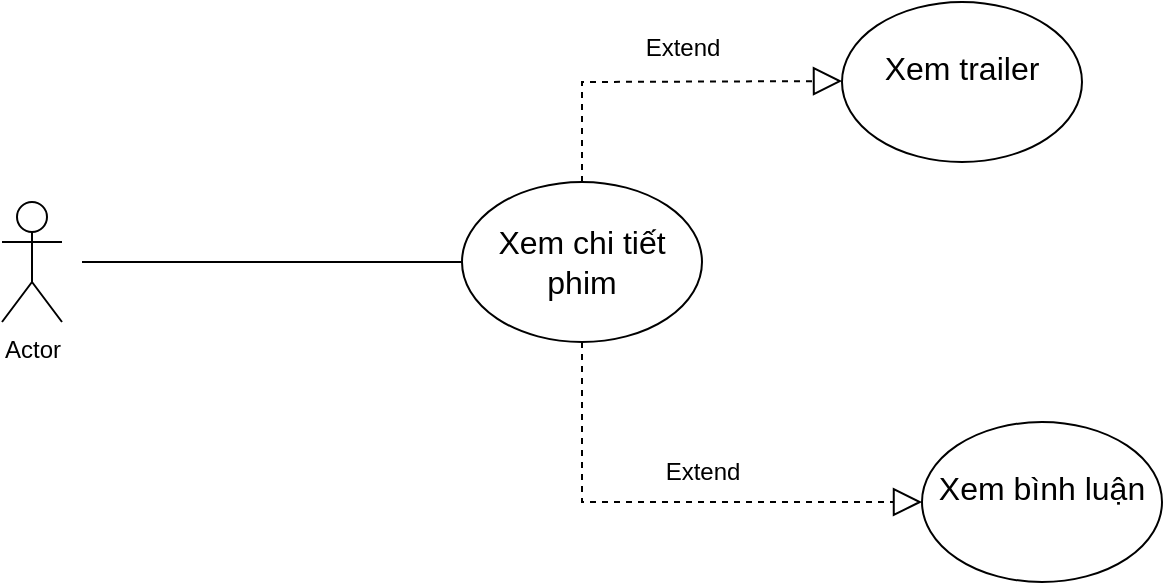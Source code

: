 <mxfile version="28.2.5" pages="10">
  <diagram name="extend" id="iRnw1aLGtc0zmCBaG4NB">
    <mxGraphModel dx="1426" dy="841" grid="1" gridSize="10" guides="1" tooltips="1" connect="1" arrows="1" fold="1" page="1" pageScale="1" pageWidth="850" pageHeight="1100" math="0" shadow="0">
      <root>
        <mxCell id="0" />
        <mxCell id="1" parent="0" />
        <mxCell id="k7YmrsLKyVXWcz4sVl_D-1" value="&lt;span style=&quot;font-family: Arial, sans-serif; font-size: 16px; text-align: start; white-space-collapse: preserve; background-color: rgb(255, 255, 255);&quot;&gt;Xem chi tiết phim&lt;/span&gt;" style="ellipse;whiteSpace=wrap;html=1;" parent="1" vertex="1">
          <mxGeometry x="370" y="320" width="120" height="80" as="geometry" />
        </mxCell>
        <mxCell id="k7YmrsLKyVXWcz4sVl_D-2" value="&#xa;&lt;span style=&quot;color: rgb(0, 0, 0); font-family: Arial, sans-serif; font-size: 16px; font-style: normal; font-variant-ligatures: normal; font-variant-caps: normal; font-weight: 400; letter-spacing: normal; orphans: 2; text-align: start; text-indent: 0px; text-transform: none; widows: 2; word-spacing: 0px; -webkit-text-stroke-width: 0px; white-space: pre-wrap; background-color: rgb(255, 255, 255); text-decoration-thickness: initial; text-decoration-style: initial; text-decoration-color: initial; display: inline !important; float: none;&quot;&gt;Xem trailer&lt;/span&gt;&#xa;&#xa;" style="ellipse;whiteSpace=wrap;html=1;" parent="1" vertex="1">
          <mxGeometry x="560" y="230" width="120" height="80" as="geometry" />
        </mxCell>
        <mxCell id="k7YmrsLKyVXWcz4sVl_D-3" value="&#xa;&lt;span style=&quot;color: rgb(0, 0, 0); font-family: Arial, sans-serif; font-size: 16px; font-style: normal; font-variant-ligatures: normal; font-variant-caps: normal; font-weight: 400; letter-spacing: normal; orphans: 2; text-align: start; text-indent: 0px; text-transform: none; widows: 2; word-spacing: 0px; -webkit-text-stroke-width: 0px; white-space: pre-wrap; background-color: rgb(255, 255, 255); text-decoration-thickness: initial; text-decoration-style: initial; text-decoration-color: initial; display: inline !important; float: none;&quot;&gt;Xem bình luận&lt;/span&gt;&#xa;&#xa;" style="ellipse;whiteSpace=wrap;html=1;" parent="1" vertex="1">
          <mxGeometry x="600" y="440" width="120" height="80" as="geometry" />
        </mxCell>
        <mxCell id="k7YmrsLKyVXWcz4sVl_D-4" value="" style="endArrow=block;dashed=1;endFill=0;endSize=12;html=1;rounded=0;exitX=0.5;exitY=0;exitDx=0;exitDy=0;entryX=0;entryY=0.494;entryDx=0;entryDy=0;entryPerimeter=0;" parent="1" source="k7YmrsLKyVXWcz4sVl_D-1" edge="1" target="k7YmrsLKyVXWcz4sVl_D-2">
          <mxGeometry width="160" relative="1" as="geometry">
            <mxPoint x="390" y="270" as="sourcePoint" />
            <mxPoint x="555" y="269.5" as="targetPoint" />
            <Array as="points">
              <mxPoint x="430" y="270" />
            </Array>
          </mxGeometry>
        </mxCell>
        <mxCell id="k7YmrsLKyVXWcz4sVl_D-5" value="" style="endArrow=block;dashed=1;endFill=0;endSize=12;html=1;rounded=0;exitX=0.5;exitY=1;exitDx=0;exitDy=0;entryX=0;entryY=0.5;entryDx=0;entryDy=0;" parent="1" source="k7YmrsLKyVXWcz4sVl_D-1" edge="1" target="k7YmrsLKyVXWcz4sVl_D-3">
          <mxGeometry width="160" relative="1" as="geometry">
            <mxPoint x="410" y="480" as="sourcePoint" />
            <mxPoint x="580" y="475" as="targetPoint" />
            <Array as="points">
              <mxPoint x="430" y="480" />
            </Array>
          </mxGeometry>
        </mxCell>
        <mxCell id="k7YmrsLKyVXWcz4sVl_D-6" value="Extend" style="text;html=1;align=center;verticalAlign=middle;resizable=0;points=[];autosize=1;strokeColor=none;fillColor=none;" parent="1" vertex="1">
          <mxGeometry x="450" y="238" width="60" height="30" as="geometry" />
        </mxCell>
        <mxCell id="k7YmrsLKyVXWcz4sVl_D-7" value="Extend" style="text;html=1;align=center;verticalAlign=middle;resizable=0;points=[];autosize=1;strokeColor=none;fillColor=none;" parent="1" vertex="1">
          <mxGeometry x="460" y="450" width="60" height="30" as="geometry" />
        </mxCell>
        <mxCell id="k7YmrsLKyVXWcz4sVl_D-8" value="Actor" style="shape=umlActor;verticalLabelPosition=bottom;verticalAlign=top;html=1;" parent="1" vertex="1">
          <mxGeometry x="140" y="330" width="30" height="60" as="geometry" />
        </mxCell>
        <mxCell id="k7YmrsLKyVXWcz4sVl_D-9" value="" style="line;strokeWidth=1;fillColor=none;align=left;verticalAlign=middle;spacingTop=-1;spacingLeft=3;spacingRight=3;rotatable=0;labelPosition=right;points=[];portConstraint=eastwest;strokeColor=inherit;" parent="1" vertex="1">
          <mxGeometry x="180" y="356" width="190" height="8" as="geometry" />
        </mxCell>
      </root>
    </mxGraphModel>
  </diagram>
  <diagram id="9_TWYf3HDA9CSpoEu7Hr" name="include">
    <mxGraphModel dx="1426" dy="841" grid="1" gridSize="10" guides="1" tooltips="1" connect="1" arrows="1" fold="1" page="1" pageScale="1" pageWidth="850" pageHeight="1100" math="0" shadow="0">
      <root>
        <mxCell id="0" />
        <mxCell id="1" parent="0" />
        <mxCell id="k7S5cgO5Rg6xZ7lDKse--1" value="&lt;span style=&quot;font-family: Arial, sans-serif; font-size: 16px; text-align: start; white-space-collapse: preserve; background-color: rgb(255, 255, 255);&quot;&gt;Đặt hàng&lt;/span&gt;" style="ellipse;whiteSpace=wrap;html=1;" parent="1" vertex="1">
          <mxGeometry x="370" y="300" width="120" height="80" as="geometry" />
        </mxCell>
        <mxCell id="k7S5cgO5Rg6xZ7lDKse--2" value="&#xa;&lt;span style=&quot;color: rgb(0, 0, 0); font-family: Arial, sans-serif; font-size: 16px; font-style: normal; font-variant-ligatures: normal; font-variant-caps: normal; font-weight: 400; letter-spacing: normal; orphans: 2; text-align: start; text-indent: 0px; text-transform: none; widows: 2; word-spacing: 0px; -webkit-text-stroke-width: 0px; white-space: pre-wrap; background-color: rgb(255, 255, 255); text-decoration-thickness: initial; text-decoration-style: initial; text-decoration-color: initial; display: inline !important; float: none;&quot;&gt;kiểm tra giỏ hàng&lt;/span&gt;&#xa;&#xa;" style="ellipse;whiteSpace=wrap;html=1;" parent="1" vertex="1">
          <mxGeometry x="600" y="190" width="120" height="80" as="geometry" />
        </mxCell>
        <mxCell id="k7S5cgO5Rg6xZ7lDKse--3" value="&lt;span style=&quot;font-family: Arial, sans-serif; font-size: 16px; text-align: start; white-space-collapse: preserve; background-color: rgb(255, 255, 255);&quot;&gt;tính phí vận chuyển&lt;/span&gt;" style="ellipse;whiteSpace=wrap;html=1;" parent="1" vertex="1">
          <mxGeometry x="610" y="430" width="120" height="80" as="geometry" />
        </mxCell>
        <mxCell id="k7S5cgO5Rg6xZ7lDKse--6" value="Actor" style="shape=umlActor;verticalLabelPosition=bottom;verticalAlign=top;html=1;" parent="1" vertex="1">
          <mxGeometry x="100" y="300" width="30" height="60" as="geometry" />
        </mxCell>
        <mxCell id="k7S5cgO5Rg6xZ7lDKse--7" value="" style="line;strokeWidth=1;fillColor=none;align=left;verticalAlign=middle;spacingTop=-1;spacingLeft=3;spacingRight=3;rotatable=0;labelPosition=right;points=[];portConstraint=eastwest;strokeColor=inherit;" parent="1" vertex="1">
          <mxGeometry x="150" y="336" width="220" height="8" as="geometry" />
        </mxCell>
        <mxCell id="KOYzyFwGbDq00extdXiK-1" value="Include" style="endArrow=open;endSize=12;dashed=1;html=1;rounded=0;entryX=0;entryY=0.5;entryDx=0;entryDy=0;" edge="1" parent="1" target="k7S5cgO5Rg6xZ7lDKse--3">
          <mxGeometry width="160" relative="1" as="geometry">
            <mxPoint x="430" y="380" as="sourcePoint" />
            <mxPoint x="590" y="380" as="targetPoint" />
            <Array as="points">
              <mxPoint x="430" y="470" />
            </Array>
          </mxGeometry>
        </mxCell>
        <mxCell id="KOYzyFwGbDq00extdXiK-2" value="Include" style="endArrow=open;endSize=12;dashed=1;html=1;rounded=0;entryX=0;entryY=0.5;entryDx=0;entryDy=0;exitX=0.417;exitY=0;exitDx=0;exitDy=0;exitPerimeter=0;" edge="1" parent="1" source="k7S5cgO5Rg6xZ7lDKse--1">
          <mxGeometry width="160" relative="1" as="geometry">
            <mxPoint x="390" y="280" as="sourcePoint" />
            <mxPoint x="600" y="230" as="targetPoint" />
            <Array as="points">
              <mxPoint x="420" y="230" />
            </Array>
          </mxGeometry>
        </mxCell>
      </root>
    </mxGraphModel>
  </diagram>
  <diagram id="Ep36IHS9FAwVf031sVdN" name="so sánh include và extend">
    <mxGraphModel dx="1426" dy="841" grid="1" gridSize="10" guides="1" tooltips="1" connect="1" arrows="1" fold="1" page="1" pageScale="1" pageWidth="850" pageHeight="1100" math="0" shadow="0">
      <root>
        <mxCell id="0" />
        <mxCell id="1" parent="0" />
        <mxCell id="qJY0DwdDs0lhrlAR3QBs-1" value="" style="shape=table;startSize=0;container=1;collapsible=0;childLayout=tableLayout;" vertex="1" parent="1">
          <mxGeometry x="130" y="220" width="580" height="390" as="geometry" />
        </mxCell>
        <mxCell id="qJY0DwdDs0lhrlAR3QBs-2" value="" style="shape=tableRow;horizontal=0;startSize=0;swimlaneHead=0;swimlaneBody=0;strokeColor=inherit;top=0;left=0;bottom=0;right=0;collapsible=0;dropTarget=0;fillColor=none;points=[[0,0.5],[1,0.5]];portConstraint=eastwest;" vertex="1" parent="qJY0DwdDs0lhrlAR3QBs-1">
          <mxGeometry width="580" height="78" as="geometry" />
        </mxCell>
        <mxCell id="qJY0DwdDs0lhrlAR3QBs-3" value="Usecase A" style="shape=partialRectangle;html=1;whiteSpace=wrap;connectable=0;strokeColor=inherit;overflow=hidden;fillColor=none;top=0;left=0;bottom=0;right=0;pointerEvents=1;" vertex="1" parent="qJY0DwdDs0lhrlAR3QBs-2">
          <mxGeometry width="146" height="78" as="geometry">
            <mxRectangle width="146" height="78" as="alternateBounds" />
          </mxGeometry>
        </mxCell>
        <mxCell id="qJY0DwdDs0lhrlAR3QBs-4" value="Usecase B" style="shape=partialRectangle;html=1;whiteSpace=wrap;connectable=0;strokeColor=inherit;overflow=hidden;fillColor=none;top=0;left=0;bottom=0;right=0;pointerEvents=1;" vertex="1" parent="qJY0DwdDs0lhrlAR3QBs-2">
          <mxGeometry x="146" width="144" height="78" as="geometry">
            <mxRectangle width="144" height="78" as="alternateBounds" />
          </mxGeometry>
        </mxCell>
        <mxCell id="qJY0DwdDs0lhrlAR3QBs-5" value="Mối quan hệ" style="shape=partialRectangle;html=1;whiteSpace=wrap;connectable=0;strokeColor=inherit;overflow=hidden;fillColor=none;top=0;left=0;bottom=0;right=0;pointerEvents=1;" vertex="1" parent="qJY0DwdDs0lhrlAR3QBs-2">
          <mxGeometry x="290" width="146" height="78" as="geometry">
            <mxRectangle width="146" height="78" as="alternateBounds" />
          </mxGeometry>
        </mxCell>
        <mxCell id="qJY0DwdDs0lhrlAR3QBs-6" value="Giải thích" style="shape=partialRectangle;html=1;whiteSpace=wrap;connectable=0;strokeColor=inherit;overflow=hidden;fillColor=none;top=0;left=0;bottom=0;right=0;pointerEvents=1;" vertex="1" parent="qJY0DwdDs0lhrlAR3QBs-2">
          <mxGeometry x="436" width="144" height="78" as="geometry">
            <mxRectangle width="144" height="78" as="alternateBounds" />
          </mxGeometry>
        </mxCell>
        <mxCell id="qJY0DwdDs0lhrlAR3QBs-7" value="" style="shape=tableRow;horizontal=0;startSize=0;swimlaneHead=0;swimlaneBody=0;strokeColor=inherit;top=0;left=0;bottom=0;right=0;collapsible=0;dropTarget=0;fillColor=none;points=[[0,0.5],[1,0.5]];portConstraint=eastwest;" vertex="1" parent="qJY0DwdDs0lhrlAR3QBs-1">
          <mxGeometry y="78" width="580" height="78" as="geometry" />
        </mxCell>
        <mxCell id="qJY0DwdDs0lhrlAR3QBs-8" value="Đặt hàng" style="shape=partialRectangle;html=1;whiteSpace=wrap;connectable=0;strokeColor=inherit;overflow=hidden;fillColor=none;top=0;left=0;bottom=0;right=0;pointerEvents=1;" vertex="1" parent="qJY0DwdDs0lhrlAR3QBs-7">
          <mxGeometry width="146" height="78" as="geometry">
            <mxRectangle width="146" height="78" as="alternateBounds" />
          </mxGeometry>
        </mxCell>
        <mxCell id="qJY0DwdDs0lhrlAR3QBs-9" value="&#xa;Kiểm tra giỏ hàng&#xa;&#xa;" style="shape=partialRectangle;html=1;whiteSpace=wrap;connectable=0;strokeColor=inherit;overflow=hidden;fillColor=none;top=0;left=0;bottom=0;right=0;pointerEvents=1;" vertex="1" parent="qJY0DwdDs0lhrlAR3QBs-7">
          <mxGeometry x="146" width="144" height="78" as="geometry">
            <mxRectangle width="144" height="78" as="alternateBounds" />
          </mxGeometry>
        </mxCell>
        <mxCell id="qJY0DwdDs0lhrlAR3QBs-10" value="include" style="shape=partialRectangle;html=1;whiteSpace=wrap;connectable=0;strokeColor=inherit;overflow=hidden;fillColor=none;top=0;left=0;bottom=0;right=0;pointerEvents=1;" vertex="1" parent="qJY0DwdDs0lhrlAR3QBs-7">
          <mxGeometry x="290" width="146" height="78" as="geometry">
            <mxRectangle width="146" height="78" as="alternateBounds" />
          </mxGeometry>
        </mxCell>
        <mxCell id="qJY0DwdDs0lhrlAR3QBs-11" value="Vì khi người dùng đặt hàng bắt buộc phải kiểm tra giỏ hàng để xác nhận xem mình đặt những gì" style="shape=partialRectangle;html=1;whiteSpace=wrap;connectable=0;strokeColor=inherit;overflow=hidden;fillColor=none;top=0;left=0;bottom=0;right=0;pointerEvents=1;" vertex="1" parent="qJY0DwdDs0lhrlAR3QBs-7">
          <mxGeometry x="436" width="144" height="78" as="geometry">
            <mxRectangle width="144" height="78" as="alternateBounds" />
          </mxGeometry>
        </mxCell>
        <mxCell id="qJY0DwdDs0lhrlAR3QBs-12" value="" style="shape=tableRow;horizontal=0;startSize=0;swimlaneHead=0;swimlaneBody=0;strokeColor=inherit;top=0;left=0;bottom=0;right=0;collapsible=0;dropTarget=0;fillColor=none;points=[[0,0.5],[1,0.5]];portConstraint=eastwest;" vertex="1" parent="qJY0DwdDs0lhrlAR3QBs-1">
          <mxGeometry y="156" width="580" height="78" as="geometry" />
        </mxCell>
        <mxCell id="qJY0DwdDs0lhrlAR3QBs-13" value="Đặt hàng" style="shape=partialRectangle;html=1;whiteSpace=wrap;connectable=0;strokeColor=inherit;overflow=hidden;fillColor=none;top=0;left=0;bottom=0;right=0;pointerEvents=1;" vertex="1" parent="qJY0DwdDs0lhrlAR3QBs-12">
          <mxGeometry width="146" height="78" as="geometry">
            <mxRectangle width="146" height="78" as="alternateBounds" />
          </mxGeometry>
        </mxCell>
        <mxCell id="qJY0DwdDs0lhrlAR3QBs-14" value="Đề xuất hóa đơn" style="shape=partialRectangle;html=1;whiteSpace=wrap;connectable=0;strokeColor=inherit;overflow=hidden;fillColor=none;top=0;left=0;bottom=0;right=0;pointerEvents=1;" vertex="1" parent="qJY0DwdDs0lhrlAR3QBs-12">
          <mxGeometry x="146" width="144" height="78" as="geometry">
            <mxRectangle width="144" height="78" as="alternateBounds" />
          </mxGeometry>
        </mxCell>
        <mxCell id="qJY0DwdDs0lhrlAR3QBs-15" value="extend" style="shape=partialRectangle;html=1;whiteSpace=wrap;connectable=0;strokeColor=inherit;overflow=hidden;fillColor=none;top=0;left=0;bottom=0;right=0;pointerEvents=1;" vertex="1" parent="qJY0DwdDs0lhrlAR3QBs-12">
          <mxGeometry x="290" width="146" height="78" as="geometry">
            <mxRectangle width="146" height="78" as="alternateBounds" />
          </mxGeometry>
        </mxCell>
        <mxCell id="qJY0DwdDs0lhrlAR3QBs-16" value="Khi đặt hàng người mua có thể đề xuất , xuất thêm hóa đơn" style="shape=partialRectangle;html=1;whiteSpace=wrap;connectable=0;strokeColor=inherit;overflow=hidden;fillColor=none;top=0;left=0;bottom=0;right=0;pointerEvents=1;" vertex="1" parent="qJY0DwdDs0lhrlAR3QBs-12">
          <mxGeometry x="436" width="144" height="78" as="geometry">
            <mxRectangle width="144" height="78" as="alternateBounds" />
          </mxGeometry>
        </mxCell>
        <mxCell id="qJY0DwdDs0lhrlAR3QBs-17" value="" style="shape=tableRow;horizontal=0;startSize=0;swimlaneHead=0;swimlaneBody=0;strokeColor=inherit;top=0;left=0;bottom=0;right=0;collapsible=0;dropTarget=0;fillColor=none;points=[[0,0.5],[1,0.5]];portConstraint=eastwest;" vertex="1" parent="qJY0DwdDs0lhrlAR3QBs-1">
          <mxGeometry y="234" width="580" height="78" as="geometry" />
        </mxCell>
        <mxCell id="qJY0DwdDs0lhrlAR3QBs-18" value="Kiểm tra giỏ hàng" style="shape=partialRectangle;html=1;whiteSpace=wrap;connectable=0;strokeColor=inherit;overflow=hidden;fillColor=none;top=0;left=0;bottom=0;right=0;pointerEvents=1;" vertex="1" parent="qJY0DwdDs0lhrlAR3QBs-17">
          <mxGeometry width="146" height="78" as="geometry">
            <mxRectangle width="146" height="78" as="alternateBounds" />
          </mxGeometry>
        </mxCell>
        <mxCell id="qJY0DwdDs0lhrlAR3QBs-19" value="Đặt hàng" style="shape=partialRectangle;html=1;whiteSpace=wrap;connectable=0;strokeColor=inherit;overflow=hidden;fillColor=none;top=0;left=0;bottom=0;right=0;pointerEvents=1;" vertex="1" parent="qJY0DwdDs0lhrlAR3QBs-17">
          <mxGeometry x="146" width="144" height="78" as="geometry">
            <mxRectangle width="144" height="78" as="alternateBounds" />
          </mxGeometry>
        </mxCell>
        <mxCell id="qJY0DwdDs0lhrlAR3QBs-20" value="extend" style="shape=partialRectangle;html=1;whiteSpace=wrap;connectable=0;strokeColor=inherit;overflow=hidden;fillColor=none;top=0;left=0;bottom=0;right=0;pointerEvents=1;" vertex="1" parent="qJY0DwdDs0lhrlAR3QBs-17">
          <mxGeometry x="290" width="146" height="78" as="geometry">
            <mxRectangle width="146" height="78" as="alternateBounds" />
          </mxGeometry>
        </mxCell>
        <mxCell id="qJY0DwdDs0lhrlAR3QBs-21" value="Khi kiểm tra giỏ hàng người dùng có thể chọn đặt nhiều món cùng lúc hoặc đặt từng món" style="shape=partialRectangle;html=1;whiteSpace=wrap;connectable=0;strokeColor=inherit;overflow=hidden;fillColor=none;top=0;left=0;bottom=0;right=0;pointerEvents=1;" vertex="1" parent="qJY0DwdDs0lhrlAR3QBs-17">
          <mxGeometry x="436" width="144" height="78" as="geometry">
            <mxRectangle width="144" height="78" as="alternateBounds" />
          </mxGeometry>
        </mxCell>
        <mxCell id="qJY0DwdDs0lhrlAR3QBs-22" value="" style="shape=tableRow;horizontal=0;startSize=0;swimlaneHead=0;swimlaneBody=0;strokeColor=inherit;top=0;left=0;bottom=0;right=0;collapsible=0;dropTarget=0;fillColor=none;points=[[0,0.5],[1,0.5]];portConstraint=eastwest;" vertex="1" parent="qJY0DwdDs0lhrlAR3QBs-1">
          <mxGeometry y="312" width="580" height="78" as="geometry" />
        </mxCell>
        <mxCell id="qJY0DwdDs0lhrlAR3QBs-23" value="Xem đánh giá" style="shape=partialRectangle;html=1;whiteSpace=wrap;connectable=0;strokeColor=inherit;overflow=hidden;fillColor=none;top=0;left=0;bottom=0;right=0;pointerEvents=1;" vertex="1" parent="qJY0DwdDs0lhrlAR3QBs-22">
          <mxGeometry width="146" height="78" as="geometry">
            <mxRectangle width="146" height="78" as="alternateBounds" />
          </mxGeometry>
        </mxCell>
        <mxCell id="qJY0DwdDs0lhrlAR3QBs-24" value="Đặt hàng" style="shape=partialRectangle;html=1;whiteSpace=wrap;connectable=0;strokeColor=inherit;overflow=hidden;fillColor=none;top=0;left=0;bottom=0;right=0;pointerEvents=1;" vertex="1" parent="qJY0DwdDs0lhrlAR3QBs-22">
          <mxGeometry x="146" width="144" height="78" as="geometry">
            <mxRectangle width="144" height="78" as="alternateBounds" />
          </mxGeometry>
        </mxCell>
        <mxCell id="qJY0DwdDs0lhrlAR3QBs-25" value="association" style="shape=partialRectangle;html=1;whiteSpace=wrap;connectable=0;strokeColor=inherit;overflow=hidden;fillColor=none;top=0;left=0;bottom=0;right=0;pointerEvents=1;" vertex="1" parent="qJY0DwdDs0lhrlAR3QBs-22">
          <mxGeometry x="290" width="146" height="78" as="geometry">
            <mxRectangle width="146" height="78" as="alternateBounds" />
          </mxGeometry>
        </mxCell>
        <mxCell id="qJY0DwdDs0lhrlAR3QBs-26" value="Người mua có thể xem đánh giá trước sản phẩm trước khi quyết định có mua hay không" style="shape=partialRectangle;html=1;whiteSpace=wrap;connectable=0;strokeColor=inherit;overflow=hidden;fillColor=none;top=0;left=0;bottom=0;right=0;pointerEvents=1;" vertex="1" parent="qJY0DwdDs0lhrlAR3QBs-22">
          <mxGeometry x="436" width="144" height="78" as="geometry">
            <mxRectangle width="144" height="78" as="alternateBounds" />
          </mxGeometry>
        </mxCell>
      </root>
    </mxGraphModel>
  </diagram>
  <diagram id="FHHVkGcr14mRvahfwaE9" name="Use Case Diagram cơ bản">
    <mxGraphModel dx="1426" dy="841" grid="1" gridSize="10" guides="1" tooltips="1" connect="1" arrows="1" fold="1" page="1" pageScale="1" pageWidth="850" pageHeight="1100" math="0" shadow="0">
      <root>
        <mxCell id="0" />
        <mxCell id="1" parent="0" />
        <mxCell id="qBvMd269XaoGlebqYSul-1" value="Nhân viên thư viện" style="shape=umlActor;verticalLabelPosition=bottom;verticalAlign=top;labelPosition=center;align=center;" parent="1" vertex="1">
          <mxGeometry x="120" y="215" width="30" height="60" as="geometry" />
        </mxCell>
        <mxCell id="qBvMd269XaoGlebqYSul-2" value="Độc giả" style="shape=umlActor;verticalLabelPosition=bottom;verticalAlign=top;html=1;" parent="1" vertex="1">
          <mxGeometry x="100" y="495" width="30" height="60" as="geometry" />
        </mxCell>
        <mxCell id="qBvMd269XaoGlebqYSul-4" value="Đăng nhập" style="ellipse;whiteSpace=wrap;html=1;" parent="1" vertex="1">
          <mxGeometry x="340" y="210" width="140" height="70" as="geometry" />
        </mxCell>
        <mxCell id="qBvMd269XaoGlebqYSul-5" value="Extend" style="endArrow=open;endSize=12;dashed=1;html=1;rounded=0;exitX=1;exitY=0.5;exitDx=0;exitDy=0;entryX=0;entryY=0.5;entryDx=0;entryDy=0;" parent="1" edge="1" target="qBvMd269XaoGlebqYSul-6" source="qBvMd269XaoGlebqYSul-4">
          <mxGeometry width="160" relative="1" as="geometry">
            <mxPoint x="500" y="245" as="sourcePoint" />
            <mxPoint x="660" y="245" as="targetPoint" />
          </mxGeometry>
        </mxCell>
        <mxCell id="qBvMd269XaoGlebqYSul-6" value="Tìm sách" style="ellipse;whiteSpace=wrap;html=1;" parent="1" vertex="1">
          <mxGeometry x="670" y="210" width="140" height="70" as="geometry" />
        </mxCell>
        <mxCell id="qBvMd269XaoGlebqYSul-8" value="Mượn sách" style="ellipse;whiteSpace=wrap;html=1;" parent="1" vertex="1">
          <mxGeometry x="340" y="490" width="140" height="70" as="geometry" />
        </mxCell>
        <mxCell id="qBvMd269XaoGlebqYSul-9" value="Trả sách" style="ellipse;whiteSpace=wrap;html=1;" parent="1" vertex="1">
          <mxGeometry x="670" y="485" width="140" height="70" as="geometry" />
        </mxCell>
        <mxCell id="ca0cCjif3hhZGvGWsf_p-2" value="Include" style="endArrow=open;endSize=12;dashed=1;html=1;rounded=0;entryX=0;entryY=0.5;entryDx=0;entryDy=0;" edge="1" parent="1" source="qBvMd269XaoGlebqYSul-8" target="qBvMd269XaoGlebqYSul-9">
          <mxGeometry width="160" relative="1" as="geometry">
            <mxPoint x="495" y="519.5" as="sourcePoint" />
            <mxPoint x="655" y="519.5" as="targetPoint" />
          </mxGeometry>
        </mxCell>
        <mxCell id="0FeMMXn6CCrqlnq_INzo-1" value="" style="endArrow=none;html=1;rounded=0;entryX=0;entryY=0.5;entryDx=0;entryDy=0;" edge="1" parent="1" source="qBvMd269XaoGlebqYSul-1" target="qBvMd269XaoGlebqYSul-4">
          <mxGeometry width="50" height="50" relative="1" as="geometry">
            <mxPoint x="170" y="250" as="sourcePoint" />
            <mxPoint x="220" y="200" as="targetPoint" />
          </mxGeometry>
        </mxCell>
        <mxCell id="0FeMMXn6CCrqlnq_INzo-2" value="" style="endArrow=none;html=1;rounded=0;exitX=0.733;exitY=0.7;exitDx=0;exitDy=0;exitPerimeter=0;entryX=0;entryY=0.5;entryDx=0;entryDy=0;" edge="1" parent="1" source="qBvMd269XaoGlebqYSul-2" target="qBvMd269XaoGlebqYSul-8">
          <mxGeometry width="50" height="50" relative="1" as="geometry">
            <mxPoint x="190" y="510" as="sourcePoint" />
            <mxPoint x="240" y="460" as="targetPoint" />
          </mxGeometry>
        </mxCell>
      </root>
    </mxGraphModel>
  </diagram>
  <diagram id="7Qu0RKOQG-EEASmR9jAZ" name="Xác định actor và use case">
    <mxGraphModel dx="1426" dy="841" grid="1" gridSize="10" guides="1" tooltips="1" connect="1" arrows="1" fold="1" page="1" pageScale="1" pageWidth="850" pageHeight="1100" math="0" shadow="0">
      <root>
        <mxCell id="0" />
        <mxCell id="1" parent="0" />
        <mxCell id="Q0h8_0La5W-0-x7qG4YM-1" value="" style="shape=table;startSize=0;container=1;collapsible=0;childLayout=tableLayout;" vertex="1" parent="1">
          <mxGeometry x="151" y="230" width="610" height="340" as="geometry" />
        </mxCell>
        <mxCell id="Q0h8_0La5W-0-x7qG4YM-2" value="" style="shape=tableRow;horizontal=0;startSize=0;swimlaneHead=0;swimlaneBody=0;strokeColor=inherit;top=0;left=0;bottom=0;right=0;collapsible=0;dropTarget=0;fillColor=none;points=[[0,0.5],[1,0.5]];portConstraint=eastwest;" vertex="1" parent="Q0h8_0La5W-0-x7qG4YM-1">
          <mxGeometry width="610" height="68" as="geometry" />
        </mxCell>
        <mxCell id="Q0h8_0La5W-0-x7qG4YM-3" value="Actor" style="shape=partialRectangle;html=1;whiteSpace=wrap;connectable=0;strokeColor=inherit;overflow=hidden;fillColor=none;top=0;left=0;bottom=0;right=0;pointerEvents=1;" vertex="1" parent="Q0h8_0La5W-0-x7qG4YM-2">
          <mxGeometry width="204" height="68" as="geometry">
            <mxRectangle width="204" height="68" as="alternateBounds" />
          </mxGeometry>
        </mxCell>
        <mxCell id="Q0h8_0La5W-0-x7qG4YM-4" value="Loại" style="shape=partialRectangle;html=1;whiteSpace=wrap;connectable=0;strokeColor=inherit;overflow=hidden;fillColor=none;top=0;left=0;bottom=0;right=0;pointerEvents=1;" vertex="1" parent="Q0h8_0La5W-0-x7qG4YM-2">
          <mxGeometry x="204" width="202" height="68" as="geometry">
            <mxRectangle width="202" height="68" as="alternateBounds" />
          </mxGeometry>
        </mxCell>
        <mxCell id="Q0h8_0La5W-0-x7qG4YM-5" value="Use case phục vụ" style="shape=partialRectangle;html=1;whiteSpace=wrap;connectable=0;strokeColor=inherit;overflow=hidden;fillColor=none;top=0;left=0;bottom=0;right=0;pointerEvents=1;" vertex="1" parent="Q0h8_0La5W-0-x7qG4YM-2">
          <mxGeometry x="406" width="204" height="68" as="geometry">
            <mxRectangle width="204" height="68" as="alternateBounds" />
          </mxGeometry>
        </mxCell>
        <mxCell id="Q0h8_0La5W-0-x7qG4YM-6" value="" style="shape=tableRow;horizontal=0;startSize=0;swimlaneHead=0;swimlaneBody=0;strokeColor=inherit;top=0;left=0;bottom=0;right=0;collapsible=0;dropTarget=0;fillColor=none;points=[[0,0.5],[1,0.5]];portConstraint=eastwest;" vertex="1" parent="Q0h8_0La5W-0-x7qG4YM-1">
          <mxGeometry y="68" width="610" height="68" as="geometry" />
        </mxCell>
        <mxCell id="Q0h8_0La5W-0-x7qG4YM-7" value="Người đặt" style="shape=partialRectangle;html=1;whiteSpace=wrap;connectable=0;strokeColor=inherit;overflow=hidden;fillColor=none;top=0;left=0;bottom=0;right=0;pointerEvents=1;" vertex="1" parent="Q0h8_0La5W-0-x7qG4YM-6">
          <mxGeometry width="204" height="68" as="geometry">
            <mxRectangle width="204" height="68" as="alternateBounds" />
          </mxGeometry>
        </mxCell>
        <mxCell id="Q0h8_0La5W-0-x7qG4YM-8" value="primary" style="shape=partialRectangle;html=1;whiteSpace=wrap;connectable=0;strokeColor=inherit;overflow=hidden;fillColor=none;top=0;left=0;bottom=0;right=0;pointerEvents=1;" vertex="1" parent="Q0h8_0La5W-0-x7qG4YM-6">
          <mxGeometry x="204" width="202" height="68" as="geometry">
            <mxRectangle width="202" height="68" as="alternateBounds" />
          </mxGeometry>
        </mxCell>
        <mxCell id="Q0h8_0La5W-0-x7qG4YM-9" value="Đặt đồ ăn" style="shape=partialRectangle;html=1;whiteSpace=wrap;connectable=0;strokeColor=inherit;overflow=hidden;fillColor=none;top=0;left=0;bottom=0;right=0;pointerEvents=1;" vertex="1" parent="Q0h8_0La5W-0-x7qG4YM-6">
          <mxGeometry x="406" width="204" height="68" as="geometry">
            <mxRectangle width="204" height="68" as="alternateBounds" />
          </mxGeometry>
        </mxCell>
        <mxCell id="Q0h8_0La5W-0-x7qG4YM-10" value="" style="shape=tableRow;horizontal=0;startSize=0;swimlaneHead=0;swimlaneBody=0;strokeColor=inherit;top=0;left=0;bottom=0;right=0;collapsible=0;dropTarget=0;fillColor=none;points=[[0,0.5],[1,0.5]];portConstraint=eastwest;" vertex="1" parent="Q0h8_0La5W-0-x7qG4YM-1">
          <mxGeometry y="136" width="610" height="68" as="geometry" />
        </mxCell>
        <mxCell id="Q0h8_0La5W-0-x7qG4YM-11" value="Shipper" style="shape=partialRectangle;html=1;whiteSpace=wrap;connectable=0;strokeColor=inherit;overflow=hidden;fillColor=none;top=0;left=0;bottom=0;right=0;pointerEvents=1;" vertex="1" parent="Q0h8_0La5W-0-x7qG4YM-10">
          <mxGeometry width="204" height="68" as="geometry">
            <mxRectangle width="204" height="68" as="alternateBounds" />
          </mxGeometry>
        </mxCell>
        <mxCell id="Q0h8_0La5W-0-x7qG4YM-12" value="secondary" style="shape=partialRectangle;html=1;whiteSpace=wrap;connectable=0;strokeColor=inherit;overflow=hidden;fillColor=none;top=0;left=0;bottom=0;right=0;pointerEvents=1;" vertex="1" parent="Q0h8_0La5W-0-x7qG4YM-10">
          <mxGeometry x="204" width="202" height="68" as="geometry">
            <mxRectangle width="202" height="68" as="alternateBounds" />
          </mxGeometry>
        </mxCell>
        <mxCell id="Q0h8_0La5W-0-x7qG4YM-13" value="Xác nhận đơn của khách, giao đơn của khách, cập nhật trạng thái giao hàng" style="shape=partialRectangle;html=1;whiteSpace=wrap;connectable=0;strokeColor=inherit;overflow=hidden;fillColor=none;top=0;left=0;bottom=0;right=0;pointerEvents=1;" vertex="1" parent="Q0h8_0La5W-0-x7qG4YM-10">
          <mxGeometry x="406" width="204" height="68" as="geometry">
            <mxRectangle width="204" height="68" as="alternateBounds" />
          </mxGeometry>
        </mxCell>
        <mxCell id="Q0h8_0La5W-0-x7qG4YM-14" value="" style="shape=tableRow;horizontal=0;startSize=0;swimlaneHead=0;swimlaneBody=0;strokeColor=inherit;top=0;left=0;bottom=0;right=0;collapsible=0;dropTarget=0;fillColor=none;points=[[0,0.5],[1,0.5]];portConstraint=eastwest;" vertex="1" parent="Q0h8_0La5W-0-x7qG4YM-1">
          <mxGeometry y="204" width="610" height="68" as="geometry" />
        </mxCell>
        <mxCell id="Q0h8_0La5W-0-x7qG4YM-15" value="Chủ tiệm" style="shape=partialRectangle;html=1;whiteSpace=wrap;connectable=0;strokeColor=inherit;overflow=hidden;fillColor=none;top=0;left=0;bottom=0;right=0;pointerEvents=1;" vertex="1" parent="Q0h8_0La5W-0-x7qG4YM-14">
          <mxGeometry width="204" height="68" as="geometry">
            <mxRectangle width="204" height="68" as="alternateBounds" />
          </mxGeometry>
        </mxCell>
        <mxCell id="Q0h8_0La5W-0-x7qG4YM-16" value="primary" style="shape=partialRectangle;html=1;whiteSpace=wrap;connectable=0;strokeColor=inherit;overflow=hidden;fillColor=none;top=0;left=0;bottom=0;right=0;pointerEvents=1;" vertex="1" parent="Q0h8_0La5W-0-x7qG4YM-14">
          <mxGeometry x="204" width="202" height="68" as="geometry">
            <mxRectangle width="202" height="68" as="alternateBounds" />
          </mxGeometry>
        </mxCell>
        <mxCell id="Q0h8_0La5W-0-x7qG4YM-17" value="Quản lý của cửa hàng, menu, nhận đơn của khách để giao cho bếp&amp;nbsp;" style="shape=partialRectangle;html=1;whiteSpace=wrap;connectable=0;strokeColor=inherit;overflow=hidden;fillColor=none;top=0;left=0;bottom=0;right=0;pointerEvents=1;" vertex="1" parent="Q0h8_0La5W-0-x7qG4YM-14">
          <mxGeometry x="406" width="204" height="68" as="geometry">
            <mxRectangle width="204" height="68" as="alternateBounds" />
          </mxGeometry>
        </mxCell>
        <mxCell id="Q0h8_0La5W-0-x7qG4YM-18" value="" style="shape=tableRow;horizontal=0;startSize=0;swimlaneHead=0;swimlaneBody=0;strokeColor=inherit;top=0;left=0;bottom=0;right=0;collapsible=0;dropTarget=0;fillColor=none;points=[[0,0.5],[1,0.5]];portConstraint=eastwest;" vertex="1" parent="Q0h8_0La5W-0-x7qG4YM-1">
          <mxGeometry y="272" width="610" height="68" as="geometry" />
        </mxCell>
        <mxCell id="Q0h8_0La5W-0-x7qG4YM-19" value="Đầu bếp" style="shape=partialRectangle;html=1;whiteSpace=wrap;connectable=0;strokeColor=inherit;overflow=hidden;fillColor=none;top=0;left=0;bottom=0;right=0;pointerEvents=1;" vertex="1" parent="Q0h8_0La5W-0-x7qG4YM-18">
          <mxGeometry width="204" height="68" as="geometry">
            <mxRectangle width="204" height="68" as="alternateBounds" />
          </mxGeometry>
        </mxCell>
        <mxCell id="Q0h8_0La5W-0-x7qG4YM-20" value="secondary" style="shape=partialRectangle;html=1;whiteSpace=wrap;connectable=0;strokeColor=inherit;overflow=hidden;fillColor=none;top=0;left=0;bottom=0;right=0;pointerEvents=1;" vertex="1" parent="Q0h8_0La5W-0-x7qG4YM-18">
          <mxGeometry x="204" width="202" height="68" as="geometry">
            <mxRectangle width="202" height="68" as="alternateBounds" />
          </mxGeometry>
        </mxCell>
        <mxCell id="Q0h8_0La5W-0-x7qG4YM-21" value="Nhận món ăn cần nấu , cập nhật trạng thái nấu ăn" style="shape=partialRectangle;html=1;whiteSpace=wrap;connectable=0;strokeColor=inherit;overflow=hidden;fillColor=none;top=0;left=0;bottom=0;right=0;pointerEvents=1;" vertex="1" parent="Q0h8_0La5W-0-x7qG4YM-18">
          <mxGeometry x="406" width="204" height="68" as="geometry">
            <mxRectangle width="204" height="68" as="alternateBounds" />
          </mxGeometry>
        </mxCell>
      </root>
    </mxGraphModel>
  </diagram>
  <diagram id="44lWRXpay7OkYF6mvdWB" name="Use Case Diagram cho app đặt xe">
    <mxGraphModel dx="1426" dy="841" grid="1" gridSize="10" guides="1" tooltips="1" connect="1" arrows="1" fold="1" page="1" pageScale="1" pageWidth="850" pageHeight="1100" math="0" shadow="0">
      <root>
        <mxCell id="0" />
        <mxCell id="1" parent="0" />
        <mxCell id="5y5cq179BPkpuLF8uLxp-4" value="Khách hàng" style="shape=umlActor;verticalLabelPosition=bottom;verticalAlign=top;html=1;" vertex="1" parent="1">
          <mxGeometry x="375" y="30" width="30" height="60" as="geometry" />
        </mxCell>
        <mxCell id="5y5cq179BPkpuLF8uLxp-5" value="Tài xế" style="shape=umlActor;verticalLabelPosition=bottom;verticalAlign=top;html=1;" vertex="1" parent="1">
          <mxGeometry x="100" y="100" width="30" height="60" as="geometry" />
        </mxCell>
        <mxCell id="5y5cq179BPkpuLF8uLxp-6" value="Hệ thống thanh toán" style="shape=umlActor;verticalLabelPosition=bottom;verticalAlign=top;html=1;" vertex="1" parent="1">
          <mxGeometry x="120" y="530" width="30" height="60" as="geometry" />
        </mxCell>
        <mxCell id="5y5cq179BPkpuLF8uLxp-7" value="Đặt xe" style="ellipse;whiteSpace=wrap;html=1;" vertex="1" parent="1">
          <mxGeometry x="320" y="270" width="140" height="70" as="geometry" />
        </mxCell>
        <mxCell id="5y5cq179BPkpuLF8uLxp-8" value="Xem vị trí tài xế" style="ellipse;whiteSpace=wrap;html=1;" vertex="1" parent="1">
          <mxGeometry x="45" y="300" width="140" height="70" as="geometry" />
        </mxCell>
        <mxCell id="5y5cq179BPkpuLF8uLxp-9" value="Thanh toán&amp;nbsp;" style="ellipse;whiteSpace=wrap;html=1;" vertex="1" parent="1">
          <mxGeometry x="320" y="500" width="140" height="70" as="geometry" />
        </mxCell>
        <mxCell id="5y5cq179BPkpuLF8uLxp-10" value="Nhận khuyến mãi" style="ellipse;whiteSpace=wrap;html=1;" vertex="1" parent="1">
          <mxGeometry x="320" y="690" width="140" height="70" as="geometry" />
        </mxCell>
        <mxCell id="5y5cq179BPkpuLF8uLxp-13" value="Extend" style="endArrow=open;endSize=12;dashed=1;html=1;rounded=0;exitX=0;exitY=0.5;exitDx=0;exitDy=0;entryX=1;entryY=0.5;entryDx=0;entryDy=0;" edge="1" parent="1" source="5y5cq179BPkpuLF8uLxp-7" target="5y5cq179BPkpuLF8uLxp-8">
          <mxGeometry width="160" relative="1" as="geometry">
            <mxPoint x="440" y="360" as="sourcePoint" />
            <mxPoint x="440" y="410" as="targetPoint" />
            <Array as="points">
              <mxPoint x="250" y="310" />
            </Array>
          </mxGeometry>
        </mxCell>
        <mxCell id="5y5cq179BPkpuLF8uLxp-16" value="Extend" style="endArrow=open;endSize=12;dashed=1;html=1;rounded=0;entryX=0.5;entryY=0;entryDx=0;entryDy=0;exitX=0.5;exitY=1;exitDx=0;exitDy=0;" edge="1" parent="1" source="5y5cq179BPkpuLF8uLxp-9" target="5y5cq179BPkpuLF8uLxp-10">
          <mxGeometry width="160" relative="1" as="geometry">
            <mxPoint x="680" y="350" as="sourcePoint" />
            <mxPoint x="840" y="350" as="targetPoint" />
          </mxGeometry>
        </mxCell>
        <mxCell id="IQNGt8CC5aAt3yAWcKmk-3" value="" style="endArrow=none;html=1;rounded=0;entryX=0;entryY=0.5;entryDx=0;entryDy=0;" edge="1" parent="1" source="5y5cq179BPkpuLF8uLxp-6" target="5y5cq179BPkpuLF8uLxp-9">
          <mxGeometry width="50" height="50" relative="1" as="geometry">
            <mxPoint x="210" y="490" as="sourcePoint" />
            <mxPoint x="260" y="440" as="targetPoint" />
          </mxGeometry>
        </mxCell>
        <mxCell id="IQNGt8CC5aAt3yAWcKmk-5" value="Include" style="endArrow=open;endSize=12;dashed=1;html=1;rounded=0;entryX=0.5;entryY=0;entryDx=0;entryDy=0;" edge="1" parent="1" target="5y5cq179BPkpuLF8uLxp-9">
          <mxGeometry width="160" relative="1" as="geometry">
            <mxPoint x="381" y="340" as="sourcePoint" />
            <mxPoint x="380" y="487" as="targetPoint" />
          </mxGeometry>
        </mxCell>
        <mxCell id="Fz98kCaN4N_3eww944-a-1" value="" style="endArrow=none;html=1;rounded=0;entryX=-0.021;entryY=0.414;entryDx=0;entryDy=0;entryPerimeter=0;exitX=0.5;exitY=0.5;exitDx=0;exitDy=0;exitPerimeter=0;" edge="1" parent="1" source="5y5cq179BPkpuLF8uLxp-6" target="5y5cq179BPkpuLF8uLxp-10">
          <mxGeometry width="50" height="50" relative="1" as="geometry">
            <mxPoint x="180" y="530" as="sourcePoint" />
            <mxPoint x="290" y="610" as="targetPoint" />
          </mxGeometry>
        </mxCell>
        <mxCell id="Fz98kCaN4N_3eww944-a-3" value="" style="endArrow=none;html=1;rounded=0;entryX=0.5;entryY=0;entryDx=0;entryDy=0;exitX=0.467;exitY=0.733;exitDx=0;exitDy=0;exitPerimeter=0;" edge="1" parent="1" source="5y5cq179BPkpuLF8uLxp-5" target="5y5cq179BPkpuLF8uLxp-8">
          <mxGeometry width="50" height="50" relative="1" as="geometry">
            <mxPoint x="120" y="190" as="sourcePoint" />
            <mxPoint x="240" y="140" as="targetPoint" />
          </mxGeometry>
        </mxCell>
        <mxCell id="Fz98kCaN4N_3eww944-a-4" value="" style="endArrow=none;html=1;rounded=0;entryX=0.5;entryY=0;entryDx=0;entryDy=0;" edge="1" parent="1" source="5y5cq179BPkpuLF8uLxp-4" target="5y5cq179BPkpuLF8uLxp-7">
          <mxGeometry width="50" height="50" relative="1" as="geometry">
            <mxPoint x="390" y="120" as="sourcePoint" />
            <mxPoint x="390" y="260" as="targetPoint" />
          </mxGeometry>
        </mxCell>
      </root>
    </mxGraphModel>
  </diagram>
  <diagram id="hCrLp8k2HFt5lFdi3PDW" name="Use Case cho app thực tế">
    <mxGraphModel dx="1426" dy="841" grid="1" gridSize="10" guides="1" tooltips="1" connect="1" arrows="1" fold="1" page="1" pageScale="1" pageWidth="850" pageHeight="1100" math="0" shadow="0">
      <root>
        <mxCell id="0" />
        <mxCell id="1" parent="0" />
        <mxCell id="tM3RAHMz-cq2Hn0nMulq-1" value="" style="rounded=0;whiteSpace=wrap;html=1;glass=0;strokeWidth=0;" vertex="1" parent="1">
          <mxGeometry x="160" y="40" width="470" height="660" as="geometry" />
        </mxCell>
        <mxCell id="LTMwjyTj8ZkPQ-ZN57wX-1" value="Tài xế" style="shape=umlActor;verticalLabelPosition=bottom;verticalAlign=top;html=1;outlineConnect=0;" vertex="1" parent="1">
          <mxGeometry x="730" y="140" width="30" height="60" as="geometry" />
        </mxCell>
        <mxCell id="LTMwjyTj8ZkPQ-ZN57wX-2" value="Hệ thống" style="shape=umlActor;verticalLabelPosition=bottom;verticalAlign=top;html=1;outlineConnect=0;" vertex="1" parent="1">
          <mxGeometry x="90" y="450" width="30" height="60" as="geometry" />
        </mxCell>
        <mxCell id="LTMwjyTj8ZkPQ-ZN57wX-3" value="Người dùng" style="shape=umlActor;verticalLabelPosition=bottom;verticalAlign=top;html=1;outlineConnect=0;" vertex="1" parent="1">
          <mxGeometry x="90" y="220" width="30" height="60" as="geometry" />
        </mxCell>
        <mxCell id="LTMwjyTj8ZkPQ-ZN57wX-5" value="Đặt xe" style="ellipse;whiteSpace=wrap;html=1;" vertex="1" parent="1">
          <mxGeometry x="250" y="200" width="120" height="80" as="geometry" />
        </mxCell>
        <mxCell id="LTMwjyTj8ZkPQ-ZN57wX-6" value="Thanh toán" style="ellipse;whiteSpace=wrap;html=1;" vertex="1" parent="1">
          <mxGeometry x="250" y="400" width="120" height="80" as="geometry" />
        </mxCell>
        <mxCell id="LTMwjyTj8ZkPQ-ZN57wX-7" value="Nhận khuyến mãi" style="ellipse;whiteSpace=wrap;html=1;" vertex="1" parent="1">
          <mxGeometry x="250" y="580" width="120" height="80" as="geometry" />
        </mxCell>
        <mxCell id="LTMwjyTj8ZkPQ-ZN57wX-8" value="Xem vị trí tài xế" style="ellipse;whiteSpace=wrap;html=1;" vertex="1" parent="1">
          <mxGeometry x="480" y="130" width="120" height="80" as="geometry" />
        </mxCell>
        <mxCell id="LTMwjyTj8ZkPQ-ZN57wX-9" value="Xem thông tin tài xế" style="ellipse;whiteSpace=wrap;html=1;" vertex="1" parent="1">
          <mxGeometry x="480" y="250" width="120" height="80" as="geometry" />
        </mxCell>
        <mxCell id="LTMwjyTj8ZkPQ-ZN57wX-10" value="" style="endArrow=none;html=1;rounded=0;entryX=0;entryY=0.5;entryDx=0;entryDy=0;" edge="1" parent="1" source="LTMwjyTj8ZkPQ-ZN57wX-3" target="LTMwjyTj8ZkPQ-ZN57wX-5">
          <mxGeometry width="50" height="50" relative="1" as="geometry">
            <mxPoint x="150" y="230" as="sourcePoint" />
            <mxPoint x="280" y="230" as="targetPoint" />
          </mxGeometry>
        </mxCell>
        <mxCell id="LTMwjyTj8ZkPQ-ZN57wX-11" value="Extend" style="endArrow=open;endSize=12;dashed=1;html=1;rounded=0;entryX=0;entryY=0.5;entryDx=0;entryDy=0;exitX=1;exitY=0;exitDx=0;exitDy=0;" edge="1" parent="1" source="LTMwjyTj8ZkPQ-ZN57wX-5" target="LTMwjyTj8ZkPQ-ZN57wX-8">
          <mxGeometry width="160" relative="1" as="geometry">
            <mxPoint x="300" y="130" as="sourcePoint" />
            <mxPoint x="460" y="130" as="targetPoint" />
          </mxGeometry>
        </mxCell>
        <mxCell id="LTMwjyTj8ZkPQ-ZN57wX-12" value="Extend" style="endArrow=open;endSize=12;dashed=1;html=1;rounded=0;entryX=0;entryY=0.5;entryDx=0;entryDy=0;" edge="1" parent="1" source="LTMwjyTj8ZkPQ-ZN57wX-5" target="LTMwjyTj8ZkPQ-ZN57wX-9">
          <mxGeometry width="160" relative="1" as="geometry">
            <mxPoint x="290" y="320" as="sourcePoint" />
            <mxPoint x="450" y="320" as="targetPoint" />
          </mxGeometry>
        </mxCell>
        <mxCell id="LTMwjyTj8ZkPQ-ZN57wX-13" value="Include" style="endArrow=open;endSize=12;dashed=1;html=1;rounded=0;entryX=0.5;entryY=0;entryDx=0;entryDy=0;exitX=0.5;exitY=1;exitDx=0;exitDy=0;" edge="1" parent="1" source="LTMwjyTj8ZkPQ-ZN57wX-5" target="LTMwjyTj8ZkPQ-ZN57wX-6">
          <mxGeometry width="160" relative="1" as="geometry">
            <mxPoint x="290" y="320" as="sourcePoint" />
            <mxPoint x="450" y="320" as="targetPoint" />
          </mxGeometry>
        </mxCell>
        <mxCell id="LTMwjyTj8ZkPQ-ZN57wX-14" value="Include" style="endArrow=open;endSize=12;dashed=1;html=1;rounded=0;exitX=0.5;exitY=1;exitDx=0;exitDy=0;entryX=0.5;entryY=0;entryDx=0;entryDy=0;" edge="1" parent="1" source="LTMwjyTj8ZkPQ-ZN57wX-6" target="LTMwjyTj8ZkPQ-ZN57wX-7">
          <mxGeometry width="160" relative="1" as="geometry">
            <mxPoint x="170" y="710" as="sourcePoint" />
            <mxPoint x="330" y="710" as="targetPoint" />
          </mxGeometry>
        </mxCell>
        <mxCell id="LTMwjyTj8ZkPQ-ZN57wX-15" value="" style="endArrow=none;html=1;rounded=0;exitX=1;exitY=0.5;exitDx=0;exitDy=0;" edge="1" parent="1" source="LTMwjyTj8ZkPQ-ZN57wX-8" target="LTMwjyTj8ZkPQ-ZN57wX-1">
          <mxGeometry width="50" height="50" relative="1" as="geometry">
            <mxPoint x="660" y="400" as="sourcePoint" />
            <mxPoint x="700" y="180" as="targetPoint" />
          </mxGeometry>
        </mxCell>
        <mxCell id="LTMwjyTj8ZkPQ-ZN57wX-16" value="" style="endArrow=none;html=1;rounded=0;exitX=1.025;exitY=0.4;exitDx=0;exitDy=0;exitPerimeter=0;" edge="1" parent="1" source="LTMwjyTj8ZkPQ-ZN57wX-9" target="LTMwjyTj8ZkPQ-ZN57wX-1">
          <mxGeometry width="50" height="50" relative="1" as="geometry">
            <mxPoint x="600" y="372" as="sourcePoint" />
            <mxPoint x="710" y="180" as="targetPoint" />
          </mxGeometry>
        </mxCell>
        <mxCell id="LTMwjyTj8ZkPQ-ZN57wX-17" value="" style="endArrow=none;html=1;rounded=0;entryX=0;entryY=0.5;entryDx=0;entryDy=0;" edge="1" parent="1" source="LTMwjyTj8ZkPQ-ZN57wX-2" target="LTMwjyTj8ZkPQ-ZN57wX-6">
          <mxGeometry width="50" height="50" relative="1" as="geometry">
            <mxPoint x="140" y="450" as="sourcePoint" />
            <mxPoint x="190" y="400" as="targetPoint" />
          </mxGeometry>
        </mxCell>
        <mxCell id="LTMwjyTj8ZkPQ-ZN57wX-18" value="" style="endArrow=none;html=1;rounded=0;exitX=0;exitY=0.5;exitDx=0;exitDy=0;" edge="1" parent="1" source="LTMwjyTj8ZkPQ-ZN57wX-7" target="LTMwjyTj8ZkPQ-ZN57wX-2">
          <mxGeometry width="50" height="50" relative="1" as="geometry">
            <mxPoint x="170" y="550" as="sourcePoint" />
            <mxPoint x="220" y="500" as="targetPoint" />
          </mxGeometry>
        </mxCell>
        <mxCell id="LTMwjyTj8ZkPQ-ZN57wX-19" value="&lt;font style=&quot;font-size: 20px;&quot;&gt;Grab System&lt;/font&gt;" style="text;html=1;align=center;verticalAlign=middle;whiteSpace=wrap;rounded=0;" vertex="1" parent="1">
          <mxGeometry x="190" y="60" width="360" height="70" as="geometry" />
        </mxCell>
      </root>
    </mxGraphModel>
  </diagram>
  <diagram id="pUDrlr3vaceC7p1mzDmX" name="Mô tả chi tiết 1 Use Case">
    <mxGraphModel dx="1426" dy="841" grid="1" gridSize="10" guides="1" tooltips="1" connect="1" arrows="1" fold="1" page="1" pageScale="1" pageWidth="850" pageHeight="1100" math="0" shadow="0">
      <root>
        <mxCell id="0" />
        <mxCell id="1" parent="0" />
        <mxCell id="hzlT9P8vulyOG15uqgfT-1" value="" style="shape=table;startSize=0;container=1;collapsible=0;childLayout=tableLayout;" vertex="1" parent="1">
          <mxGeometry x="70" y="270" width="710" height="580" as="geometry" />
        </mxCell>
        <mxCell id="hzlT9P8vulyOG15uqgfT-2" value="" style="shape=tableRow;horizontal=0;startSize=0;swimlaneHead=0;swimlaneBody=0;strokeColor=inherit;top=0;left=0;bottom=0;right=0;collapsible=0;dropTarget=0;fillColor=none;points=[[0,0.5],[1,0.5]];portConstraint=eastwest;" vertex="1" parent="hzlT9P8vulyOG15uqgfT-1">
          <mxGeometry width="710" height="116" as="geometry" />
        </mxCell>
        <mxCell id="hzlT9P8vulyOG15uqgfT-3" value="&#xa;&lt;strong style=&quot;box-sizing: border-box; margin: 0px; padding: 0px; font-weight: bolder; color: rgb(0, 0, 0); font-family: Arial, sans-serif; font-size: 14.667px; font-style: normal; font-variant-ligatures: normal; font-variant-caps: normal; letter-spacing: normal; orphans: 2; text-align: start; text-indent: 0px; text-transform: none; widows: 2; word-spacing: 0px; -webkit-text-stroke-width: 0px; white-space: pre-wrap; background-color: rgb(255, 255, 255); text-decoration-thickness: initial; text-decoration-style: initial; text-decoration-color: initial;&quot;&gt;Tên&lt;/strong&gt;&#xa;&#xa;" style="shape=partialRectangle;html=1;whiteSpace=wrap;connectable=0;strokeColor=inherit;overflow=hidden;fillColor=none;top=0;left=0;bottom=0;right=0;pointerEvents=1;" vertex="1" parent="hzlT9P8vulyOG15uqgfT-2">
          <mxGeometry width="355" height="116" as="geometry">
            <mxRectangle width="355" height="116" as="alternateBounds" />
          </mxGeometry>
        </mxCell>
        <mxCell id="hzlT9P8vulyOG15uqgfT-4" value="Đăng nhập" style="shape=partialRectangle;html=1;whiteSpace=wrap;connectable=0;strokeColor=inherit;overflow=hidden;fillColor=none;top=0;left=0;bottom=0;right=0;pointerEvents=1;" vertex="1" parent="hzlT9P8vulyOG15uqgfT-2">
          <mxGeometry x="355" width="355" height="116" as="geometry">
            <mxRectangle width="355" height="116" as="alternateBounds" />
          </mxGeometry>
        </mxCell>
        <mxCell id="hzlT9P8vulyOG15uqgfT-5" value="" style="shape=tableRow;horizontal=0;startSize=0;swimlaneHead=0;swimlaneBody=0;strokeColor=inherit;top=0;left=0;bottom=0;right=0;collapsible=0;dropTarget=0;fillColor=none;points=[[0,0.5],[1,0.5]];portConstraint=eastwest;" vertex="1" parent="hzlT9P8vulyOG15uqgfT-1">
          <mxGeometry y="116" width="710" height="116" as="geometry" />
        </mxCell>
        <mxCell id="hzlT9P8vulyOG15uqgfT-6" value="&#xa;&lt;strong style=&quot;box-sizing: border-box; margin: 0px; padding: 0px; font-weight: bolder; color: rgb(0, 0, 0); font-family: Arial, sans-serif; font-size: 16px; font-style: normal; font-variant-ligatures: normal; font-variant-caps: normal; letter-spacing: normal; orphans: 2; text-align: start; text-indent: 0px; text-transform: none; widows: 2; word-spacing: 0px; -webkit-text-stroke-width: 0px; white-space: pre-wrap; background-color: rgb(255, 255, 255); text-decoration-thickness: initial; text-decoration-style: initial; text-decoration-color: initial;&quot;&gt;Actor&lt;/strong&gt;&#xa;&#xa;" style="shape=partialRectangle;html=1;whiteSpace=wrap;connectable=0;strokeColor=inherit;overflow=hidden;fillColor=none;top=0;left=0;bottom=0;right=0;pointerEvents=1;" vertex="1" parent="hzlT9P8vulyOG15uqgfT-5">
          <mxGeometry width="355" height="116" as="geometry">
            <mxRectangle width="355" height="116" as="alternateBounds" />
          </mxGeometry>
        </mxCell>
        <mxCell id="hzlT9P8vulyOG15uqgfT-7" value="Người dùng, Hệ thống" style="shape=partialRectangle;html=1;whiteSpace=wrap;connectable=0;strokeColor=inherit;overflow=hidden;fillColor=none;top=0;left=0;bottom=0;right=0;pointerEvents=1;" vertex="1" parent="hzlT9P8vulyOG15uqgfT-5">
          <mxGeometry x="355" width="355" height="116" as="geometry">
            <mxRectangle width="355" height="116" as="alternateBounds" />
          </mxGeometry>
        </mxCell>
        <mxCell id="hzlT9P8vulyOG15uqgfT-8" value="" style="shape=tableRow;horizontal=0;startSize=0;swimlaneHead=0;swimlaneBody=0;strokeColor=inherit;top=0;left=0;bottom=0;right=0;collapsible=0;dropTarget=0;fillColor=none;points=[[0,0.5],[1,0.5]];portConstraint=eastwest;" vertex="1" parent="hzlT9P8vulyOG15uqgfT-1">
          <mxGeometry y="232" width="710" height="116" as="geometry" />
        </mxCell>
        <mxCell id="hzlT9P8vulyOG15uqgfT-9" value="&lt;span style=&quot;box-sizing: border-box; margin: 0px; padding: 0px; font-weight: bolder; font-family: Arial, sans-serif; font-size: 16px; text-align: start; white-space-collapse: preserve; background-color: rgb(255, 255, 255);&quot;&gt;Mục tiêu&lt;/span&gt;" style="shape=partialRectangle;html=1;whiteSpace=wrap;connectable=0;strokeColor=inherit;overflow=hidden;fillColor=none;top=0;left=0;bottom=0;right=0;pointerEvents=1;" vertex="1" parent="hzlT9P8vulyOG15uqgfT-8">
          <mxGeometry width="355" height="116" as="geometry">
            <mxRectangle width="355" height="116" as="alternateBounds" />
          </mxGeometry>
        </mxCell>
        <mxCell id="hzlT9P8vulyOG15uqgfT-10" value="Người dùng đăng nhập vào hệ thống để sử dụng" style="shape=partialRectangle;html=1;whiteSpace=wrap;connectable=0;strokeColor=inherit;overflow=hidden;fillColor=none;top=0;left=0;bottom=0;right=0;pointerEvents=1;" vertex="1" parent="hzlT9P8vulyOG15uqgfT-8">
          <mxGeometry x="355" width="355" height="116" as="geometry">
            <mxRectangle width="355" height="116" as="alternateBounds" />
          </mxGeometry>
        </mxCell>
        <mxCell id="hzlT9P8vulyOG15uqgfT-11" value="" style="shape=tableRow;horizontal=0;startSize=0;swimlaneHead=0;swimlaneBody=0;strokeColor=inherit;top=0;left=0;bottom=0;right=0;collapsible=0;dropTarget=0;fillColor=none;points=[[0,0.5],[1,0.5]];portConstraint=eastwest;" vertex="1" parent="hzlT9P8vulyOG15uqgfT-1">
          <mxGeometry y="348" width="710" height="116" as="geometry" />
        </mxCell>
        <mxCell id="hzlT9P8vulyOG15uqgfT-12" value="&lt;span style=&quot;box-sizing: border-box; margin: 0px; padding: 0px; font-weight: bolder; font-family: Arial, sans-serif; font-size: 16px; text-align: start; white-space-collapse: preserve; background-color: rgb(255, 255, 255);&quot;&gt;Luồng chính&lt;/span&gt;" style="shape=partialRectangle;html=1;whiteSpace=wrap;connectable=0;strokeColor=inherit;overflow=hidden;fillColor=none;top=0;left=0;bottom=0;right=0;pointerEvents=1;" vertex="1" parent="hzlT9P8vulyOG15uqgfT-11">
          <mxGeometry width="355" height="116" as="geometry">
            <mxRectangle width="355" height="116" as="alternateBounds" />
          </mxGeometry>
        </mxCell>
        <mxCell id="hzlT9P8vulyOG15uqgfT-13" value="1. Người dùng truy cập trang đăng nhập.&lt;br&gt;2. Hệ thống hiển thị giao diện nhập tên đăng nhập và mật khẩu.&lt;br&gt;3. Người dùng nhập thông tin và nhấn nút “Đăng nhập”.&lt;div&gt;4. Hệ thống kiểm tra thông tin.&lt;br&gt;5. Nếu hợp lệ, hệ thống cho phép truy cập vào trang chủ.&lt;/div&gt;" style="shape=partialRectangle;html=1;whiteSpace=wrap;connectable=0;strokeColor=inherit;overflow=hidden;fillColor=none;top=0;left=0;bottom=0;right=0;pointerEvents=1;align=left;" vertex="1" parent="hzlT9P8vulyOG15uqgfT-11">
          <mxGeometry x="355" width="355" height="116" as="geometry">
            <mxRectangle width="355" height="116" as="alternateBounds" />
          </mxGeometry>
        </mxCell>
        <mxCell id="hzlT9P8vulyOG15uqgfT-14" value="" style="shape=tableRow;horizontal=0;startSize=0;swimlaneHead=0;swimlaneBody=0;strokeColor=inherit;top=0;left=0;bottom=0;right=0;collapsible=0;dropTarget=0;fillColor=none;points=[[0,0.5],[1,0.5]];portConstraint=eastwest;" vertex="1" parent="hzlT9P8vulyOG15uqgfT-1">
          <mxGeometry y="464" width="710" height="116" as="geometry" />
        </mxCell>
        <mxCell id="hzlT9P8vulyOG15uqgfT-15" value="&lt;span style=&quot;box-sizing: border-box; margin: 0px; padding: 0px; font-weight: bolder; font-family: Arial, sans-serif; font-size: 16px; text-align: start; white-space-collapse: preserve; background-color: rgb(255, 255, 255);&quot;&gt;Luồng lỗi (nếu có)&lt;/span&gt;" style="shape=partialRectangle;html=1;whiteSpace=wrap;connectable=0;strokeColor=inherit;overflow=hidden;fillColor=none;top=0;left=0;bottom=0;right=0;pointerEvents=1;" vertex="1" parent="hzlT9P8vulyOG15uqgfT-14">
          <mxGeometry width="355" height="116" as="geometry">
            <mxRectangle width="355" height="116" as="alternateBounds" />
          </mxGeometry>
        </mxCell>
        <mxCell id="hzlT9P8vulyOG15uqgfT-16" value="&lt;strong data-end=&quot;1105&quot; data-start=&quot;1097&quot;&gt;TH1:&lt;/strong&gt; Tên đăng nhập hoặc mật khẩu sai → Hệ thống thông báo lỗi “Sai thông tin đăng nhập”.&lt;br&gt;&lt;strong data-end=&quot;1201&quot; data-start=&quot;1193&quot;&gt;TH2:&lt;/strong&gt; Tài khoản bị khóa hoặc chưa kích hoạt → Hệ thống hiển thị thông báo tương ứng.&lt;br&gt;&lt;strong data-end=&quot;1292&quot; data-start=&quot;1284&quot;&gt;TH3:&lt;/strong&gt; Lỗi kết nối máy chủ → Hệ thống báo “Không thể kết nối, vui lòng thử lại sau”." style="shape=partialRectangle;html=1;whiteSpace=wrap;connectable=0;strokeColor=inherit;overflow=hidden;fillColor=none;top=0;left=0;bottom=0;right=0;pointerEvents=1;align=left;" vertex="1" parent="hzlT9P8vulyOG15uqgfT-14">
          <mxGeometry x="355" width="355" height="116" as="geometry">
            <mxRectangle width="355" height="116" as="alternateBounds" />
          </mxGeometry>
        </mxCell>
      </root>
    </mxGraphModel>
  </diagram>
  <diagram id="-Q4P-HfIVzV5CUiE5CqW" name=" Phân tích mối quan hệ trong sơ đồ Use Case">
    <mxGraphModel dx="1426" dy="841" grid="1" gridSize="10" guides="1" tooltips="1" connect="1" arrows="1" fold="1" page="1" pageScale="1" pageWidth="850" pageHeight="1100" math="0" shadow="0">
      <root>
        <mxCell id="0" />
        <mxCell id="1" parent="0" />
        <mxCell id="gn33DLdvjRqBgv0fEtrg-1" value="Đăng nhập" style="ellipse;whiteSpace=wrap;html=1;" vertex="1" parent="1">
          <mxGeometry x="220" y="230" width="120" height="80" as="geometry" />
        </mxCell>
        <mxCell id="gn33DLdvjRqBgv0fEtrg-2" value="Kiểm tra lịch học" style="ellipse;whiteSpace=wrap;html=1;" vertex="1" parent="1">
          <mxGeometry x="280" y="460" width="120" height="80" as="geometry" />
        </mxCell>
        <mxCell id="gn33DLdvjRqBgv0fEtrg-3" value="Đăng ký môn học" style="ellipse;whiteSpace=wrap;html=1;" vertex="1" parent="1">
          <mxGeometry x="470" y="250" width="120" height="80" as="geometry" />
        </mxCell>
        <mxCell id="gn33DLdvjRqBgv0fEtrg-4" value="&lt;font face=&quot;Arial, sans-serif&quot;&gt;Xem môn học trùng giờ ( nếu có)&lt;/font&gt;" style="ellipse;whiteSpace=wrap;html=1;" vertex="1" parent="1">
          <mxGeometry x="600" y="490" width="120" height="80" as="geometry" />
        </mxCell>
        <mxCell id="gn33DLdvjRqBgv0fEtrg-5" value="Xác nhận đăng ký" style="ellipse;whiteSpace=wrap;html=1;" vertex="1" parent="1">
          <mxGeometry x="710" y="280" width="120" height="80" as="geometry" />
        </mxCell>
        <mxCell id="gn33DLdvjRqBgv0fEtrg-6" value="Sinh viên" style="shape=umlActor;verticalLabelPosition=bottom;verticalAlign=top;html=1;outlineConnect=0;" vertex="1" parent="1">
          <mxGeometry x="70" y="240" width="30" height="60" as="geometry" />
        </mxCell>
        <mxCell id="gn33DLdvjRqBgv0fEtrg-7" value="" style="endArrow=none;html=1;rounded=0;entryX=0;entryY=0.5;entryDx=0;entryDy=0;" edge="1" parent="1" source="gn33DLdvjRqBgv0fEtrg-6" target="gn33DLdvjRqBgv0fEtrg-1">
          <mxGeometry width="50" height="50" relative="1" as="geometry">
            <mxPoint x="130" y="290" as="sourcePoint" />
            <mxPoint x="180" y="240" as="targetPoint" />
          </mxGeometry>
        </mxCell>
        <mxCell id="gn33DLdvjRqBgv0fEtrg-8" value="Include" style="endArrow=open;endSize=12;dashed=1;html=1;rounded=0;exitX=0.992;exitY=0.588;exitDx=0;exitDy=0;exitPerimeter=0;entryX=0;entryY=0.5;entryDx=0;entryDy=0;" edge="1" parent="1" source="gn33DLdvjRqBgv0fEtrg-3" target="gn33DLdvjRqBgv0fEtrg-5">
          <mxGeometry x="-0.008" width="160" relative="1" as="geometry">
            <mxPoint x="590" y="310" as="sourcePoint" />
            <mxPoint x="730" y="217" as="targetPoint" />
            <mxPoint as="offset" />
          </mxGeometry>
        </mxCell>
        <mxCell id="gn33DLdvjRqBgv0fEtrg-9" value="Include" style="endArrow=open;endSize=12;dashed=1;html=1;rounded=0;exitX=1;exitY=0.5;exitDx=0;exitDy=0;entryX=0;entryY=0.5;entryDx=0;entryDy=0;" edge="1" parent="1" source="gn33DLdvjRqBgv0fEtrg-2" target="gn33DLdvjRqBgv0fEtrg-4">
          <mxGeometry width="160" relative="1" as="geometry">
            <mxPoint x="480" y="590" as="sourcePoint" />
            <mxPoint x="640" y="590" as="targetPoint" />
          </mxGeometry>
        </mxCell>
        <mxCell id="gn33DLdvjRqBgv0fEtrg-10" value="Extend" style="endArrow=open;endSize=12;dashed=1;html=1;rounded=0;exitX=1;exitY=0.5;exitDx=0;exitDy=0;entryX=0;entryY=0.375;entryDx=0;entryDy=0;entryPerimeter=0;" edge="1" parent="1" source="gn33DLdvjRqBgv0fEtrg-1" target="gn33DLdvjRqBgv0fEtrg-3">
          <mxGeometry width="160" relative="1" as="geometry">
            <mxPoint x="360" y="320" as="sourcePoint" />
            <mxPoint x="520" y="320" as="targetPoint" />
          </mxGeometry>
        </mxCell>
        <mxCell id="gn33DLdvjRqBgv0fEtrg-11" value="Extend" style="endArrow=open;endSize=12;dashed=1;html=1;rounded=0;exitX=0.5;exitY=1;exitDx=0;exitDy=0;entryX=0.333;entryY=0;entryDx=0;entryDy=0;entryPerimeter=0;" edge="1" parent="1" source="gn33DLdvjRqBgv0fEtrg-1" target="gn33DLdvjRqBgv0fEtrg-2">
          <mxGeometry width="160" relative="1" as="geometry">
            <mxPoint x="280" y="350" as="sourcePoint" />
            <mxPoint x="440" y="350" as="targetPoint" />
          </mxGeometry>
        </mxCell>
      </root>
    </mxGraphModel>
  </diagram>
  <diagram id="EPERXQwha6L-ZhaO81nV" name="Thiết kế Use Case Diagram hoàn chỉnh cho đề tài">
    <mxGraphModel dx="1426" dy="841" grid="1" gridSize="10" guides="1" tooltips="1" connect="1" arrows="1" fold="1" page="1" pageScale="1" pageWidth="850" pageHeight="1100" math="0" shadow="0">
      <root>
        <mxCell id="0" />
        <mxCell id="1" parent="0" />
        <mxCell id="Js9wD42vT1ML42D_J1x8-21" value="" style="rounded=0;whiteSpace=wrap;html=1;" vertex="1" parent="1">
          <mxGeometry x="270" y="30" width="560" height="1040" as="geometry" />
        </mxCell>
        <mxCell id="Js9wD42vT1ML42D_J1x8-1" value="Giảng viên" style="shape=umlActor;verticalLabelPosition=bottom;verticalAlign=top;html=1;" vertex="1" parent="1">
          <mxGeometry x="140" y="460" width="30" height="60" as="geometry" />
        </mxCell>
        <mxCell id="Js9wD42vT1ML42D_J1x8-2" value="Học viên" style="shape=umlActor;verticalLabelPosition=bottom;verticalAlign=top;html=1;" vertex="1" parent="1">
          <mxGeometry x="140" y="220" width="30" height="60" as="geometry" />
        </mxCell>
        <mxCell id="Js9wD42vT1ML42D_J1x8-3" value="Quản trị" style="shape=umlActor;verticalLabelPosition=bottom;verticalAlign=top;html=1;" vertex="1" parent="1">
          <mxGeometry x="140" y="640" width="30" height="60" as="geometry" />
        </mxCell>
        <mxCell id="Js9wD42vT1ML42D_J1x8-8" value="Đăng ký học" style="ellipse;whiteSpace=wrap;html=1;" vertex="1" parent="1">
          <mxGeometry x="360" y="110" width="140" height="70" as="geometry" />
        </mxCell>
        <mxCell id="Js9wD42vT1ML42D_J1x8-9" value="Chấm bài&amp;nbsp;" style="ellipse;whiteSpace=wrap;html=1;" vertex="1" parent="1">
          <mxGeometry x="370" y="410" width="140" height="70" as="geometry" />
        </mxCell>
        <mxCell id="Js9wD42vT1ML42D_J1x8-10" value="Xem điểm" style="ellipse;whiteSpace=wrap;html=1;" vertex="1" parent="1">
          <mxGeometry x="370" y="310" width="140" height="70" as="geometry" />
        </mxCell>
        <mxCell id="Js9wD42vT1ML42D_J1x8-11" value="Học online" style="ellipse;whiteSpace=wrap;html=1;" vertex="1" parent="1">
          <mxGeometry x="370" y="210" width="140" height="70" as="geometry" />
        </mxCell>
        <mxCell id="Js9wD42vT1ML42D_J1x8-12" value="" style="endArrow=none;html=1;rounded=0;entryX=0;entryY=0.5;entryDx=0;entryDy=0;" edge="1" parent="1" source="Js9wD42vT1ML42D_J1x8-2" target="Js9wD42vT1ML42D_J1x8-8">
          <mxGeometry width="50" height="50" relative="1" as="geometry">
            <mxPoint x="240" y="220" as="sourcePoint" />
            <mxPoint x="290" y="170" as="targetPoint" />
          </mxGeometry>
        </mxCell>
        <mxCell id="Js9wD42vT1ML42D_J1x8-13" value="" style="endArrow=none;html=1;rounded=0;entryX=0;entryY=0.5;entryDx=0;entryDy=0;" edge="1" parent="1" source="Js9wD42vT1ML42D_J1x8-2" target="Js9wD42vT1ML42D_J1x8-11">
          <mxGeometry width="50" height="50" relative="1" as="geometry">
            <mxPoint x="260" y="330" as="sourcePoint" />
            <mxPoint x="310" y="280" as="targetPoint" />
          </mxGeometry>
        </mxCell>
        <mxCell id="Js9wD42vT1ML42D_J1x8-14" value="" style="endArrow=none;html=1;rounded=0;entryX=0;entryY=0.5;entryDx=0;entryDy=0;" edge="1" parent="1" source="Js9wD42vT1ML42D_J1x8-1" target="Js9wD42vT1ML42D_J1x8-9">
          <mxGeometry width="50" height="50" relative="1" as="geometry">
            <mxPoint x="230" y="490" as="sourcePoint" />
            <mxPoint x="350" y="510" as="targetPoint" />
          </mxGeometry>
        </mxCell>
        <mxCell id="Js9wD42vT1ML42D_J1x8-15" value="" style="endArrow=none;html=1;rounded=0;entryX=0;entryY=0.5;entryDx=0;entryDy=0;" edge="1" parent="1" source="Js9wD42vT1ML42D_J1x8-2" target="Js9wD42vT1ML42D_J1x8-10">
          <mxGeometry width="50" height="50" relative="1" as="geometry">
            <mxPoint x="230" y="360" as="sourcePoint" />
            <mxPoint x="280" y="310" as="targetPoint" />
          </mxGeometry>
        </mxCell>
        <mxCell id="Js9wD42vT1ML42D_J1x8-16" value="Tạo khóa học" style="ellipse;whiteSpace=wrap;html=1;" vertex="1" parent="1">
          <mxGeometry x="380" y="520" width="120" height="80" as="geometry" />
        </mxCell>
        <mxCell id="Js9wD42vT1ML42D_J1x8-17" value="Quản lý khóa học" style="ellipse;whiteSpace=wrap;html=1;" vertex="1" parent="1">
          <mxGeometry x="380" y="640" width="120" height="80" as="geometry" />
        </mxCell>
        <mxCell id="Js9wD42vT1ML42D_J1x8-18" value="" style="endArrow=none;html=1;rounded=0;entryX=0;entryY=0.5;entryDx=0;entryDy=0;" edge="1" parent="1" source="Js9wD42vT1ML42D_J1x8-1" target="Js9wD42vT1ML42D_J1x8-16">
          <mxGeometry width="50" height="50" relative="1" as="geometry">
            <mxPoint x="250" y="580" as="sourcePoint" />
            <mxPoint x="300" y="530" as="targetPoint" />
          </mxGeometry>
        </mxCell>
        <mxCell id="Js9wD42vT1ML42D_J1x8-19" value="Extend" style="endArrow=open;endSize=12;dashed=1;html=1;rounded=0;exitX=1;exitY=0.5;exitDx=0;exitDy=0;entryX=0;entryY=0.5;entryDx=0;entryDy=0;" edge="1" parent="1" source="Js9wD42vT1ML42D_J1x8-10" target="Js9wD42vT1ML42D_J1x8-20">
          <mxGeometry width="160" relative="1" as="geometry">
            <mxPoint x="580" y="350" as="sourcePoint" />
            <mxPoint x="680" y="345" as="targetPoint" />
          </mxGeometry>
        </mxCell>
        <mxCell id="Js9wD42vT1ML42D_J1x8-20" value="Nhận phản hồi" style="ellipse;whiteSpace=wrap;html=1;" vertex="1" parent="1">
          <mxGeometry x="680" y="310" width="140" height="70" as="geometry" />
        </mxCell>
        <mxCell id="Js9wD42vT1ML42D_J1x8-22" value="" style="endArrow=none;html=1;rounded=0;entryX=0;entryY=0.5;entryDx=0;entryDy=0;" edge="1" parent="1" source="Js9wD42vT1ML42D_J1x8-3" target="Js9wD42vT1ML42D_J1x8-17">
          <mxGeometry width="50" height="50" relative="1" as="geometry">
            <mxPoint x="200" y="660" as="sourcePoint" />
            <mxPoint x="250" y="610" as="targetPoint" />
          </mxGeometry>
        </mxCell>
        <mxCell id="Js9wD42vT1ML42D_J1x8-23" value="&lt;font style=&quot;font-size: 20px;&quot;&gt;Hệ thống quản lý đào tạo online&lt;/font&gt;" style="text;html=1;align=center;verticalAlign=middle;whiteSpace=wrap;rounded=0;" vertex="1" parent="1">
          <mxGeometry x="410" y="30" width="350" height="90" as="geometry" />
        </mxCell>
        <mxCell id="Js9wD42vT1ML42D_J1x8-24" value="Quản lý giảng viên" style="ellipse;whiteSpace=wrap;html=1;" vertex="1" parent="1">
          <mxGeometry x="380" y="750" width="120" height="80" as="geometry" />
        </mxCell>
        <mxCell id="Js9wD42vT1ML42D_J1x8-25" value="Quản lý họcviên" style="ellipse;whiteSpace=wrap;html=1;" vertex="1" parent="1">
          <mxGeometry x="380" y="860" width="120" height="80" as="geometry" />
        </mxCell>
        <mxCell id="Js9wD42vT1ML42D_J1x8-26" value="Thống kê báo cáo" style="ellipse;whiteSpace=wrap;html=1;" vertex="1" parent="1">
          <mxGeometry x="380" y="960" width="120" height="80" as="geometry" />
        </mxCell>
        <mxCell id="Js9wD42vT1ML42D_J1x8-27" value="" style="endArrow=none;html=1;rounded=0;entryX=0;entryY=0.5;entryDx=0;entryDy=0;" edge="1" parent="1" source="Js9wD42vT1ML42D_J1x8-3" target="Js9wD42vT1ML42D_J1x8-24">
          <mxGeometry width="50" height="50" relative="1" as="geometry">
            <mxPoint x="160" y="820" as="sourcePoint" />
            <mxPoint x="210" y="770" as="targetPoint" />
          </mxGeometry>
        </mxCell>
        <mxCell id="Js9wD42vT1ML42D_J1x8-28" value="" style="endArrow=none;html=1;rounded=0;entryX=0;entryY=0.5;entryDx=0;entryDy=0;" edge="1" parent="1" source="Js9wD42vT1ML42D_J1x8-3" target="Js9wD42vT1ML42D_J1x8-26">
          <mxGeometry width="50" height="50" relative="1" as="geometry">
            <mxPoint x="-30" y="880" as="sourcePoint" />
            <mxPoint x="20" y="830" as="targetPoint" />
          </mxGeometry>
        </mxCell>
        <mxCell id="Js9wD42vT1ML42D_J1x8-29" value="" style="endArrow=none;html=1;rounded=0;entryX=0;entryY=0.5;entryDx=0;entryDy=0;" edge="1" parent="1" source="Js9wD42vT1ML42D_J1x8-3" target="Js9wD42vT1ML42D_J1x8-25">
          <mxGeometry width="50" height="50" relative="1" as="geometry">
            <mxPoint x="120" y="1000" as="sourcePoint" />
            <mxPoint x="170" y="950" as="targetPoint" />
          </mxGeometry>
        </mxCell>
      </root>
    </mxGraphModel>
  </diagram>
</mxfile>
